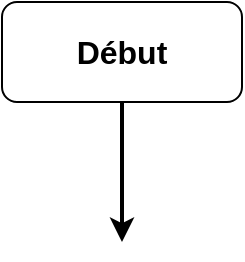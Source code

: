 <mxfile version="20.3.0" type="device"><diagram id="gmPGZfVE_q5bt1heDog-" name="Page-1"><mxGraphModel dx="1102" dy="685" grid="1" gridSize="10" guides="1" tooltips="1" connect="1" arrows="1" fold="1" page="1" pageScale="1" pageWidth="827" pageHeight="1169" math="0" shadow="0"><root><mxCell id="0"/><mxCell id="1" parent="0"/><mxCell id="Z0Yg07VAqGXXfWI51hhu-2" style="edgeStyle=orthogonalEdgeStyle;rounded=0;orthogonalLoop=1;jettySize=auto;html=1;fontSize=16;strokeWidth=2;" edge="1" parent="1" source="Z0Yg07VAqGXXfWI51hhu-1"><mxGeometry relative="1" as="geometry"><mxPoint x="414" y="160" as="targetPoint"/></mxGeometry></mxCell><mxCell id="Z0Yg07VAqGXXfWI51hhu-1" value="&lt;b&gt;&lt;font style=&quot;font-size: 16px;&quot;&gt;Début&lt;/font&gt;&lt;/b&gt;" style="rounded=1;whiteSpace=wrap;html=1;" vertex="1" parent="1"><mxGeometry x="354" y="40" width="120" height="50" as="geometry"/></mxCell></root></mxGraphModel></diagram></mxfile>